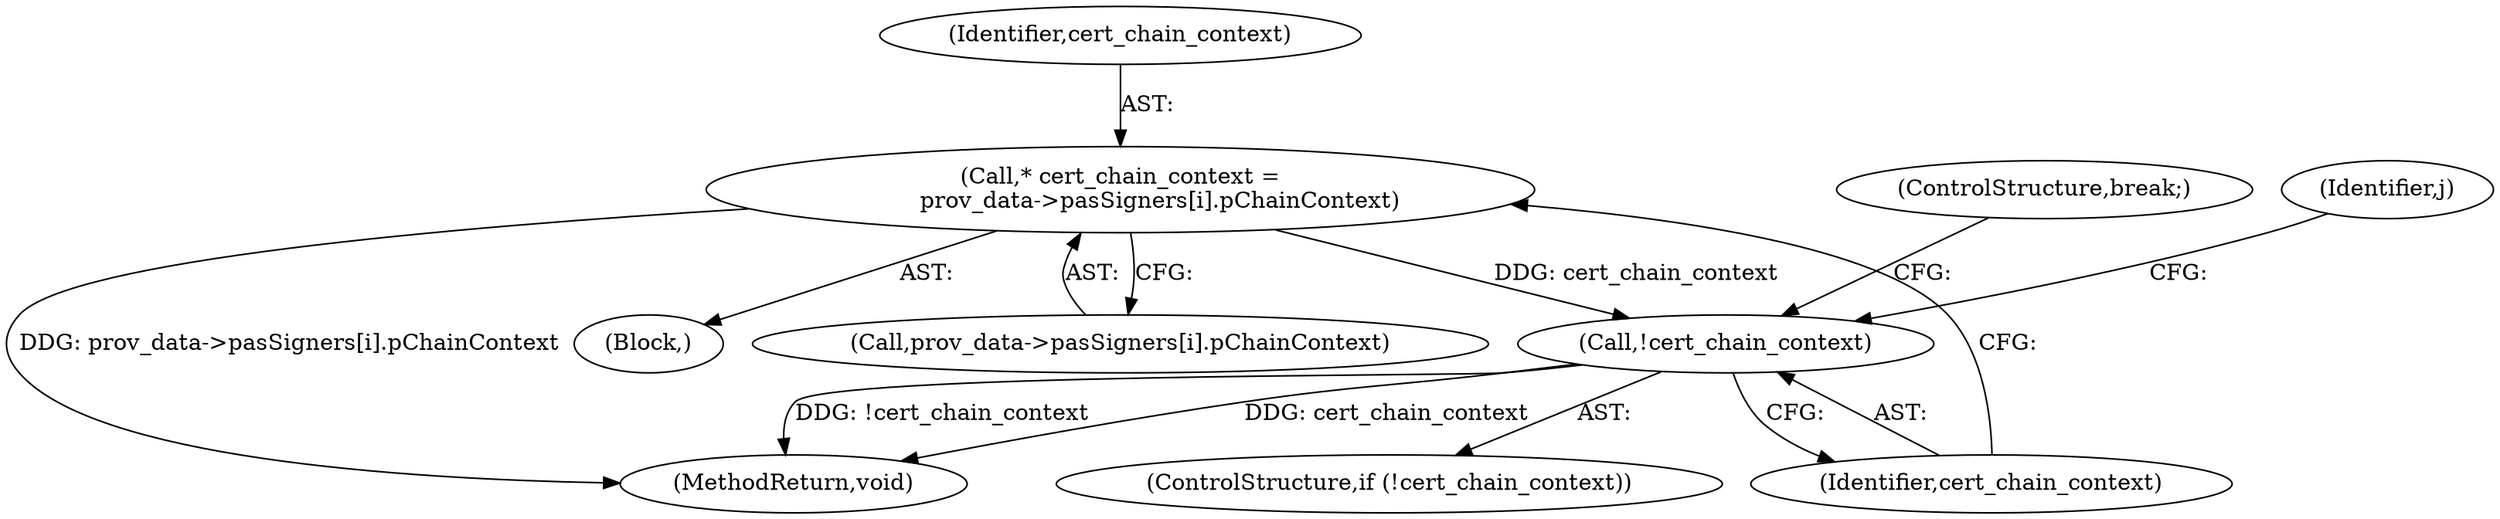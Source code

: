 digraph "0_Chrome_7352baf29ac44d23cd580c2edfa8faf4e140a480@array" {
"1000245" [label="(Call,* cert_chain_context =\n           prov_data->pasSigners[i].pChainContext)"];
"1000255" [label="(Call,!cert_chain_context)"];
"1000255" [label="(Call,!cert_chain_context)"];
"1000243" [label="(Block,)"];
"1000247" [label="(Call,prov_data->pasSigners[i].pChainContext)"];
"1000254" [label="(ControlStructure,if (!cert_chain_context))"];
"1000257" [label="(ControlStructure,break;)"];
"1000246" [label="(Identifier,cert_chain_context)"];
"1000261" [label="(Identifier,j)"];
"1000332" [label="(MethodReturn,void)"];
"1000256" [label="(Identifier,cert_chain_context)"];
"1000245" [label="(Call,* cert_chain_context =\n           prov_data->pasSigners[i].pChainContext)"];
"1000245" -> "1000243"  [label="AST: "];
"1000245" -> "1000247"  [label="CFG: "];
"1000246" -> "1000245"  [label="AST: "];
"1000247" -> "1000245"  [label="AST: "];
"1000256" -> "1000245"  [label="CFG: "];
"1000245" -> "1000332"  [label="DDG: prov_data->pasSigners[i].pChainContext"];
"1000245" -> "1000255"  [label="DDG: cert_chain_context"];
"1000255" -> "1000254"  [label="AST: "];
"1000255" -> "1000256"  [label="CFG: "];
"1000256" -> "1000255"  [label="AST: "];
"1000257" -> "1000255"  [label="CFG: "];
"1000261" -> "1000255"  [label="CFG: "];
"1000255" -> "1000332"  [label="DDG: !cert_chain_context"];
"1000255" -> "1000332"  [label="DDG: cert_chain_context"];
}
